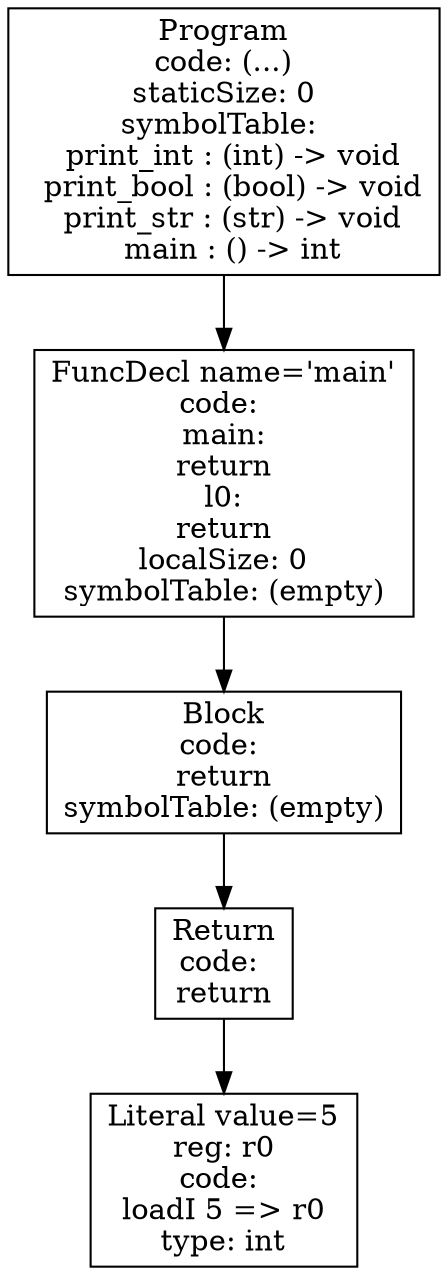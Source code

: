 digraph AST {
4 [shape=box, label="Literal value=5\nreg: r0\ncode: \nloadI 5 => r0\ntype: int"];
3 [shape=box, label="Return\ncode: \nreturn"];
3 -> 4;
2 [shape=box, label="Block\ncode: \nreturn\nsymbolTable: (empty)"];
2 -> 3;
1 [shape=box, label="FuncDecl name='main'\ncode: \nmain:\nreturn\nl0:\nreturn\nlocalSize: 0\nsymbolTable: (empty)"];
1 -> 2;
0 [shape=box, label="Program\ncode: (...)\nstaticSize: 0\nsymbolTable: \n  print_int : (int) -> void\n  print_bool : (bool) -> void\n  print_str : (str) -> void\n  main : () -> int"];
0 -> 1;
}
